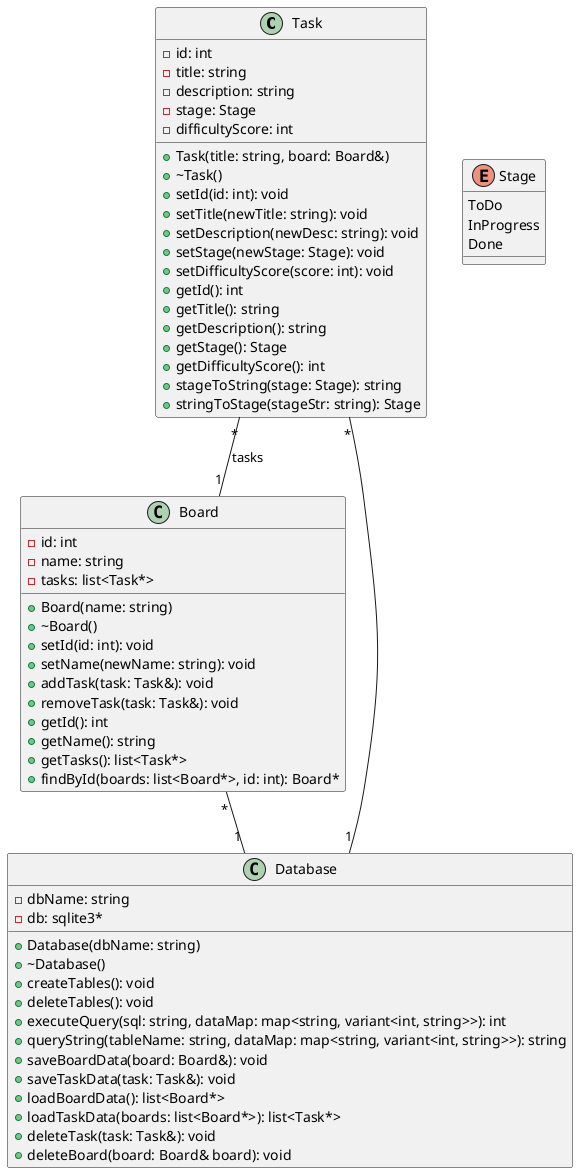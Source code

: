 @startuml classUML

Task "*" -- "1" Board : tasks
Task "*" -- "1" Database
Board "*" -- "1" Database

enum Stage {
  ToDo
  InProgress
  Done
}

class Task {
  -id: int
  -title: string
  -description: string
  -stage: Stage
  -difficultyScore: int
  +Task(title: string, board: Board&)
  +~Task()
  +setId(id: int): void
  +setTitle(newTitle: string): void
  +setDescription(newDesc: string): void
  +setStage(newStage: Stage): void
  +setDifficultyScore(score: int): void
  +getId(): int
  +getTitle(): string
  +getDescription(): string
  +getStage(): Stage
  +getDifficultyScore(): int
  +stageToString(stage: Stage): string
  +stringToStage(stageStr: string): Stage
}

class Board {
  -id: int
  -name: string
  -tasks: list<Task*>
  +Board(name: string)
  +~Board()
  +setId(id: int): void
  +setName(newName: string): void
  +addTask(task: Task&): void
  +removeTask(task: Task&): void
  +getId(): int
  +getName(): string
  +getTasks(): list<Task*>
  +findById(boards: list<Board*>, id: int): Board*
}

class Database {
  -dbName: string
  -db: sqlite3*
  +Database(dbName: string)
  +~Database()
  +createTables(): void
  +deleteTables(): void
  +executeQuery(sql: string, dataMap: map<string, variant<int, string>>): int
  +queryString(tableName: string, dataMap: map<string, variant<int, string>>): string
  +saveBoardData(board: Board&): void
  +saveTaskData(task: Task&): void
  +loadBoardData(): list<Board*>
  +loadTaskData(boards: list<Board*>): list<Task*>
  +deleteTask(task: Task&): void
  +deleteBoard(board: Board& board): void
}

@enduml
